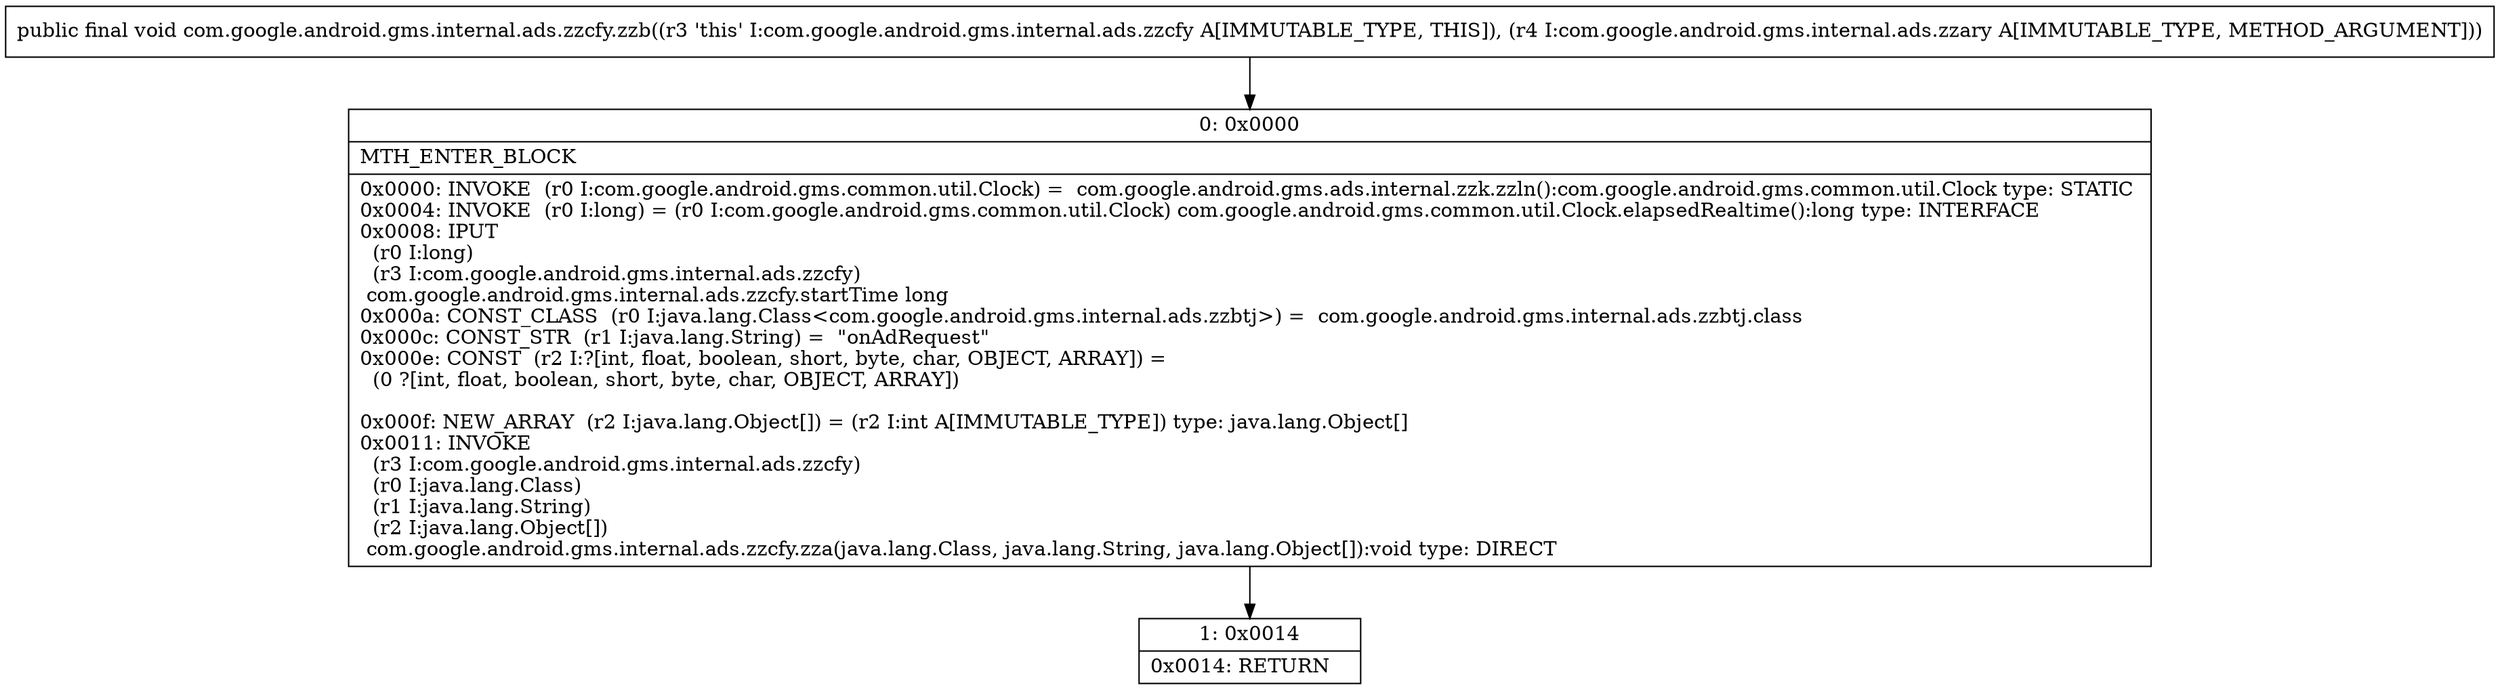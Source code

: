 digraph "CFG forcom.google.android.gms.internal.ads.zzcfy.zzb(Lcom\/google\/android\/gms\/internal\/ads\/zzary;)V" {
Node_0 [shape=record,label="{0\:\ 0x0000|MTH_ENTER_BLOCK\l|0x0000: INVOKE  (r0 I:com.google.android.gms.common.util.Clock) =  com.google.android.gms.ads.internal.zzk.zzln():com.google.android.gms.common.util.Clock type: STATIC \l0x0004: INVOKE  (r0 I:long) = (r0 I:com.google.android.gms.common.util.Clock) com.google.android.gms.common.util.Clock.elapsedRealtime():long type: INTERFACE \l0x0008: IPUT  \l  (r0 I:long)\l  (r3 I:com.google.android.gms.internal.ads.zzcfy)\l com.google.android.gms.internal.ads.zzcfy.startTime long \l0x000a: CONST_CLASS  (r0 I:java.lang.Class\<com.google.android.gms.internal.ads.zzbtj\>) =  com.google.android.gms.internal.ads.zzbtj.class \l0x000c: CONST_STR  (r1 I:java.lang.String) =  \"onAdRequest\" \l0x000e: CONST  (r2 I:?[int, float, boolean, short, byte, char, OBJECT, ARRAY]) = \l  (0 ?[int, float, boolean, short, byte, char, OBJECT, ARRAY])\l \l0x000f: NEW_ARRAY  (r2 I:java.lang.Object[]) = (r2 I:int A[IMMUTABLE_TYPE]) type: java.lang.Object[] \l0x0011: INVOKE  \l  (r3 I:com.google.android.gms.internal.ads.zzcfy)\l  (r0 I:java.lang.Class)\l  (r1 I:java.lang.String)\l  (r2 I:java.lang.Object[])\l com.google.android.gms.internal.ads.zzcfy.zza(java.lang.Class, java.lang.String, java.lang.Object[]):void type: DIRECT \l}"];
Node_1 [shape=record,label="{1\:\ 0x0014|0x0014: RETURN   \l}"];
MethodNode[shape=record,label="{public final void com.google.android.gms.internal.ads.zzcfy.zzb((r3 'this' I:com.google.android.gms.internal.ads.zzcfy A[IMMUTABLE_TYPE, THIS]), (r4 I:com.google.android.gms.internal.ads.zzary A[IMMUTABLE_TYPE, METHOD_ARGUMENT])) }"];
MethodNode -> Node_0;
Node_0 -> Node_1;
}

